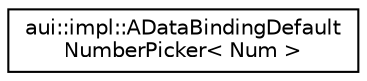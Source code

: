 digraph "Graphical Class Hierarchy"
{
 // LATEX_PDF_SIZE
  edge [fontname="Helvetica",fontsize="10",labelfontname="Helvetica",labelfontsize="10"];
  node [fontname="Helvetica",fontsize="10",shape=record];
  rankdir="LR";
  Node0 [label="aui::impl::ADataBindingDefault\lNumberPicker\< Num \>",height=0.2,width=0.4,color="black", fillcolor="white", style="filled",URL="$structaui_1_1impl_1_1ADataBindingDefaultNumberPicker.html",tooltip=" "];
}
